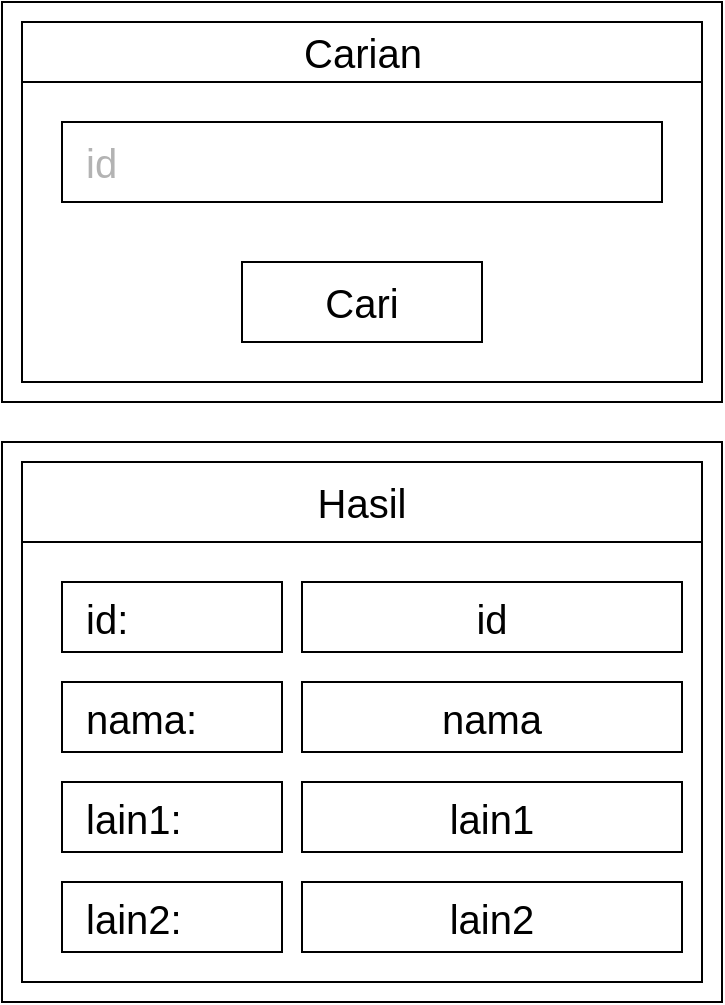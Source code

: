 <mxfile version="15.8.9" type="github">
  <diagram id="qq9soF8VmoWqNljp46Ra" name="Page-1">
    <mxGraphModel dx="1422" dy="705" grid="1" gridSize="10" guides="1" tooltips="1" connect="1" arrows="1" fold="1" page="1" pageScale="1" pageWidth="850" pageHeight="1100" math="0" shadow="0">
      <root>
        <mxCell id="0" />
        <mxCell id="1" parent="0" />
        <mxCell id="fMvshJ8qNNe5n__r69mN-1" value="" style="rounded=0;whiteSpace=wrap;html=1;" vertex="1" parent="1">
          <mxGeometry x="240" y="40" width="360" height="200" as="geometry" />
        </mxCell>
        <mxCell id="fMvshJ8qNNe5n__r69mN-2" value="" style="rounded=0;whiteSpace=wrap;html=1;" vertex="1" parent="1">
          <mxGeometry x="250" y="50" width="340" height="180" as="geometry" />
        </mxCell>
        <mxCell id="fMvshJ8qNNe5n__r69mN-3" value="" style="endArrow=none;html=1;rounded=0;" edge="1" parent="1">
          <mxGeometry width="50" height="50" relative="1" as="geometry">
            <mxPoint x="590" y="80" as="sourcePoint" />
            <mxPoint x="250" y="80" as="targetPoint" />
          </mxGeometry>
        </mxCell>
        <mxCell id="fMvshJ8qNNe5n__r69mN-4" value="Carian" style="text;html=1;align=center;verticalAlign=middle;resizable=0;points=[];autosize=1;strokeColor=none;fillColor=none;fontSize=20;" vertex="1" parent="1">
          <mxGeometry x="385" y="50" width="70" height="30" as="geometry" />
        </mxCell>
        <mxCell id="fMvshJ8qNNe5n__r69mN-5" value="id" style="rounded=0;whiteSpace=wrap;html=1;fontSize=20;spacingLeft=10;align=left;fontColor=#B3B3B3;" vertex="1" parent="1">
          <mxGeometry x="270" y="100" width="300" height="40" as="geometry" />
        </mxCell>
        <mxCell id="fMvshJ8qNNe5n__r69mN-6" value="Cari" style="rounded=0;whiteSpace=wrap;html=1;fontSize=20;" vertex="1" parent="1">
          <mxGeometry x="360" y="170" width="120" height="40" as="geometry" />
        </mxCell>
        <mxCell id="fMvshJ8qNNe5n__r69mN-7" value="" style="rounded=0;whiteSpace=wrap;html=1;" vertex="1" parent="1">
          <mxGeometry x="240" y="260" width="360" height="280" as="geometry" />
        </mxCell>
        <mxCell id="fMvshJ8qNNe5n__r69mN-8" value="" style="rounded=0;whiteSpace=wrap;html=1;" vertex="1" parent="1">
          <mxGeometry x="250" y="270" width="340" height="260" as="geometry" />
        </mxCell>
        <mxCell id="fMvshJ8qNNe5n__r69mN-9" value="" style="endArrow=none;html=1;rounded=0;" edge="1" parent="1">
          <mxGeometry width="50" height="50" relative="1" as="geometry">
            <mxPoint x="590" y="310" as="sourcePoint" />
            <mxPoint x="250" y="310" as="targetPoint" />
          </mxGeometry>
        </mxCell>
        <mxCell id="fMvshJ8qNNe5n__r69mN-11" value="Hasil" style="text;html=1;strokeColor=none;fillColor=none;align=center;verticalAlign=middle;whiteSpace=wrap;rounded=0;fontSize=20;" vertex="1" parent="1">
          <mxGeometry x="350" y="270" width="140" height="40" as="geometry" />
        </mxCell>
        <mxCell id="fMvshJ8qNNe5n__r69mN-14" value="id:" style="rounded=0;whiteSpace=wrap;html=1;fontSize=20;movable=1;resizable=1;rotatable=1;deletable=1;editable=1;connectable=1;align=left;spacingLeft=10;" vertex="1" parent="1">
          <mxGeometry x="270" y="330" width="110" height="35" as="geometry" />
        </mxCell>
        <mxCell id="fMvshJ8qNNe5n__r69mN-15" value="nama:" style="rounded=0;whiteSpace=wrap;html=1;fontSize=20;movable=1;resizable=1;rotatable=1;deletable=1;editable=1;connectable=1;align=left;spacingLeft=10;" vertex="1" parent="1">
          <mxGeometry x="270" y="380" width="110" height="35" as="geometry" />
        </mxCell>
        <mxCell id="fMvshJ8qNNe5n__r69mN-16" value="lain2:" style="rounded=0;whiteSpace=wrap;html=1;fontSize=20;movable=1;resizable=1;rotatable=1;deletable=1;editable=1;connectable=1;align=left;spacingLeft=10;" vertex="1" parent="1">
          <mxGeometry x="270" y="480" width="110" height="35" as="geometry" />
        </mxCell>
        <mxCell id="fMvshJ8qNNe5n__r69mN-17" value="lain1:" style="rounded=0;whiteSpace=wrap;html=1;fontSize=20;movable=1;resizable=1;rotatable=1;deletable=1;editable=1;connectable=1;align=left;spacingLeft=10;" vertex="1" parent="1">
          <mxGeometry x="270" y="430" width="110" height="35" as="geometry" />
        </mxCell>
        <mxCell id="fMvshJ8qNNe5n__r69mN-19" value="lain2" style="rounded=0;whiteSpace=wrap;html=1;fontSize=20;movable=1;resizable=1;rotatable=1;deletable=1;editable=1;connectable=1;align=center;spacingLeft=0;" vertex="1" parent="1">
          <mxGeometry x="390" y="480" width="190" height="35" as="geometry" />
        </mxCell>
        <mxCell id="fMvshJ8qNNe5n__r69mN-20" value="lain1" style="rounded=0;whiteSpace=wrap;html=1;fontSize=20;movable=1;resizable=1;rotatable=1;deletable=1;editable=1;connectable=1;align=center;spacingLeft=0;" vertex="1" parent="1">
          <mxGeometry x="390" y="430" width="190" height="35" as="geometry" />
        </mxCell>
        <mxCell id="fMvshJ8qNNe5n__r69mN-21" value="nama" style="rounded=0;whiteSpace=wrap;html=1;fontSize=20;movable=1;resizable=1;rotatable=1;deletable=1;editable=1;connectable=1;align=center;spacingLeft=0;" vertex="1" parent="1">
          <mxGeometry x="390" y="380" width="190" height="35" as="geometry" />
        </mxCell>
        <mxCell id="fMvshJ8qNNe5n__r69mN-22" value="id" style="rounded=0;whiteSpace=wrap;html=1;fontSize=20;movable=1;resizable=1;rotatable=1;deletable=1;editable=1;connectable=1;align=center;spacingLeft=0;" vertex="1" parent="1">
          <mxGeometry x="390" y="330" width="190" height="35" as="geometry" />
        </mxCell>
      </root>
    </mxGraphModel>
  </diagram>
</mxfile>
